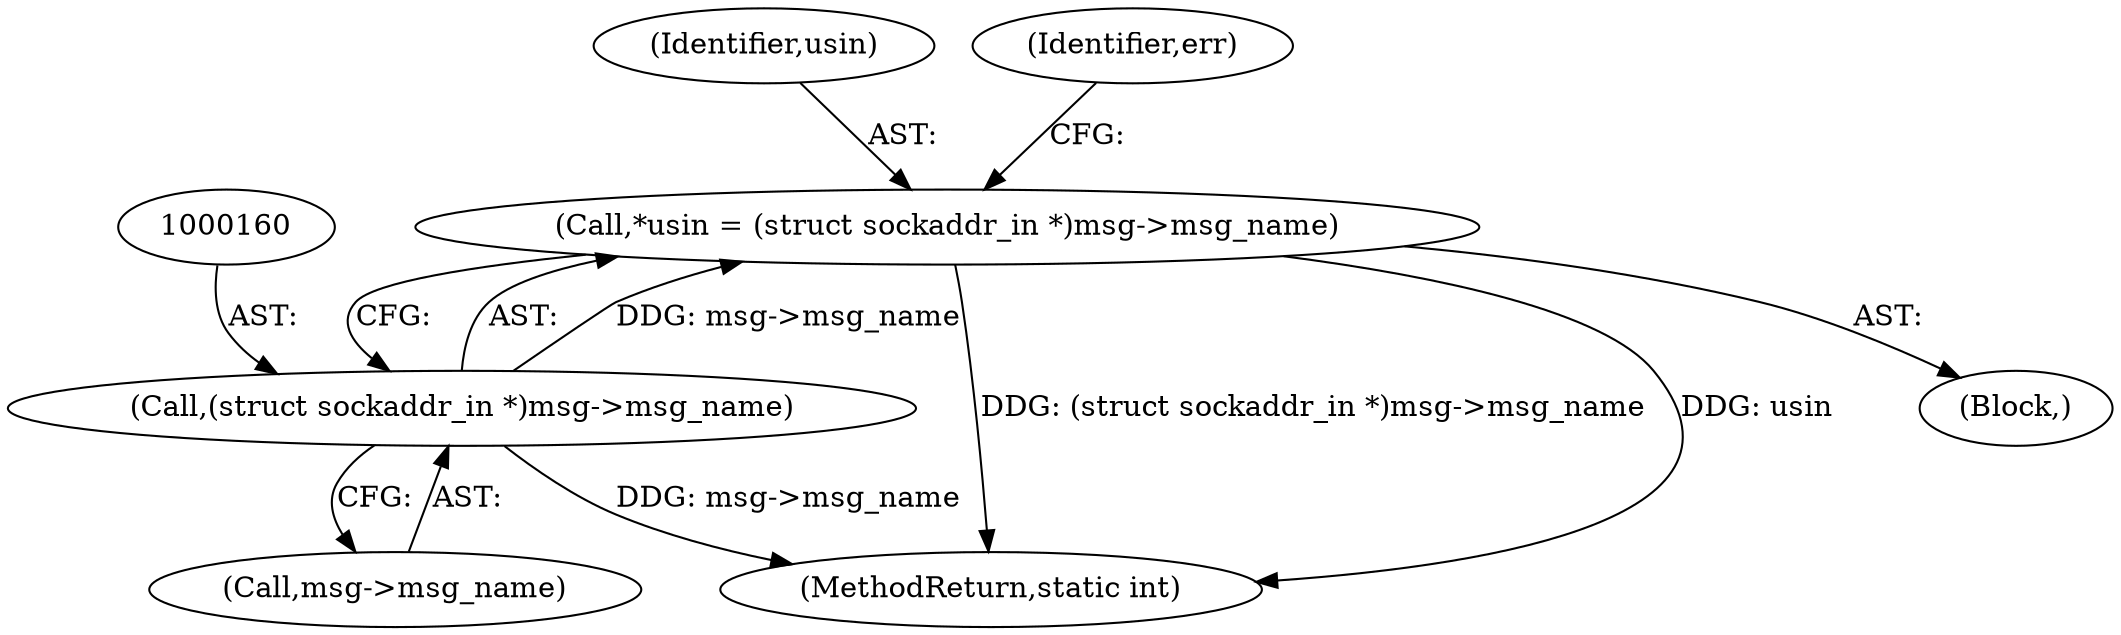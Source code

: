 digraph "0_linux_f6d8bd051c391c1c0458a30b2a7abcd939329259_27@pointer" {
"1000157" [label="(Call,*usin = (struct sockaddr_in *)msg->msg_name)"];
"1000159" [label="(Call,(struct sockaddr_in *)msg->msg_name)"];
"1000161" [label="(Call,msg->msg_name)"];
"1000157" [label="(Call,*usin = (struct sockaddr_in *)msg->msg_name)"];
"1000602" [label="(MethodReturn,static int)"];
"1000155" [label="(Block,)"];
"1000158" [label="(Identifier,usin)"];
"1000159" [label="(Call,(struct sockaddr_in *)msg->msg_name)"];
"1000165" [label="(Identifier,err)"];
"1000157" -> "1000155"  [label="AST: "];
"1000157" -> "1000159"  [label="CFG: "];
"1000158" -> "1000157"  [label="AST: "];
"1000159" -> "1000157"  [label="AST: "];
"1000165" -> "1000157"  [label="CFG: "];
"1000157" -> "1000602"  [label="DDG: (struct sockaddr_in *)msg->msg_name"];
"1000157" -> "1000602"  [label="DDG: usin"];
"1000159" -> "1000157"  [label="DDG: msg->msg_name"];
"1000159" -> "1000161"  [label="CFG: "];
"1000160" -> "1000159"  [label="AST: "];
"1000161" -> "1000159"  [label="AST: "];
"1000159" -> "1000602"  [label="DDG: msg->msg_name"];
}

